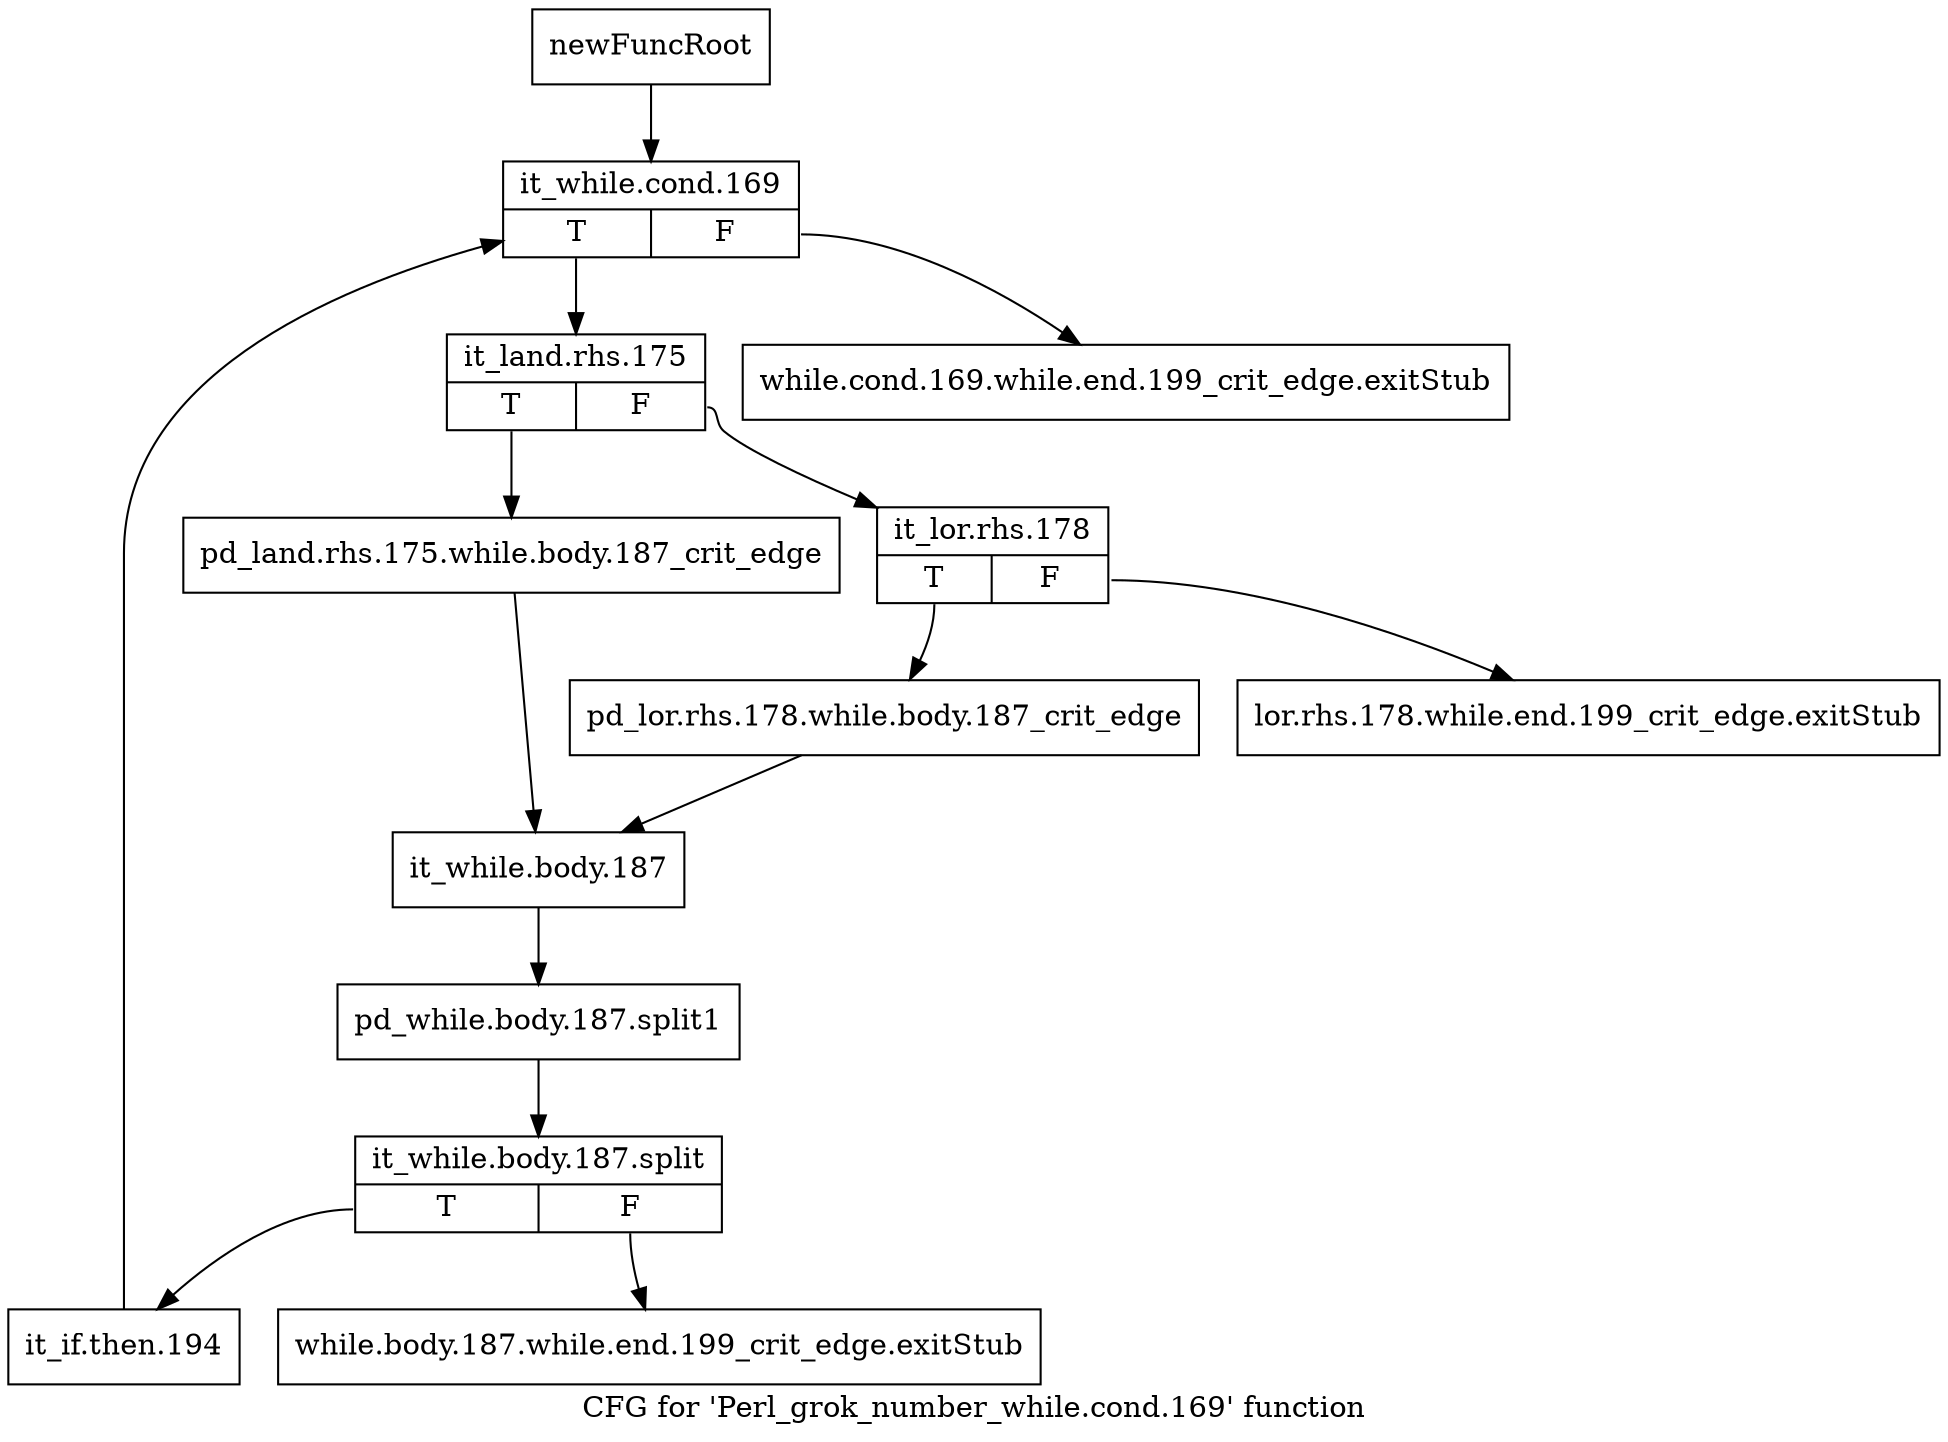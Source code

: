 digraph "CFG for 'Perl_grok_number_while.cond.169' function" {
	label="CFG for 'Perl_grok_number_while.cond.169' function";

	Node0x4bbb6f0 [shape=record,label="{newFuncRoot}"];
	Node0x4bbb6f0 -> Node0x4bde270;
	Node0x4bde180 [shape=record,label="{while.cond.169.while.end.199_crit_edge.exitStub}"];
	Node0x4bde1d0 [shape=record,label="{lor.rhs.178.while.end.199_crit_edge.exitStub}"];
	Node0x4bde220 [shape=record,label="{while.body.187.while.end.199_crit_edge.exitStub}"];
	Node0x4bde270 [shape=record,label="{it_while.cond.169|{<s0>T|<s1>F}}"];
	Node0x4bde270:s0 -> Node0x4bde2c0;
	Node0x4bde270:s1 -> Node0x4bde180;
	Node0x4bde2c0 [shape=record,label="{it_land.rhs.175|{<s0>T|<s1>F}}"];
	Node0x4bde2c0:s0 -> Node0x4bde3b0;
	Node0x4bde2c0:s1 -> Node0x4bde310;
	Node0x4bde310 [shape=record,label="{it_lor.rhs.178|{<s0>T|<s1>F}}"];
	Node0x4bde310:s0 -> Node0x4bde360;
	Node0x4bde310:s1 -> Node0x4bde1d0;
	Node0x4bde360 [shape=record,label="{pd_lor.rhs.178.while.body.187_crit_edge}"];
	Node0x4bde360 -> Node0x4bde400;
	Node0x4bde3b0 [shape=record,label="{pd_land.rhs.175.while.body.187_crit_edge}"];
	Node0x4bde3b0 -> Node0x4bde400;
	Node0x4bde400 [shape=record,label="{it_while.body.187}"];
	Node0x4bde400 -> Node0x6559b00;
	Node0x6559b00 [shape=record,label="{pd_while.body.187.split1}"];
	Node0x6559b00 -> Node0x6559d30;
	Node0x6559d30 [shape=record,label="{it_while.body.187.split|{<s0>T|<s1>F}}"];
	Node0x6559d30:s0 -> Node0x4bde450;
	Node0x6559d30:s1 -> Node0x4bde220;
	Node0x4bde450 [shape=record,label="{it_if.then.194}"];
	Node0x4bde450 -> Node0x4bde270;
}

